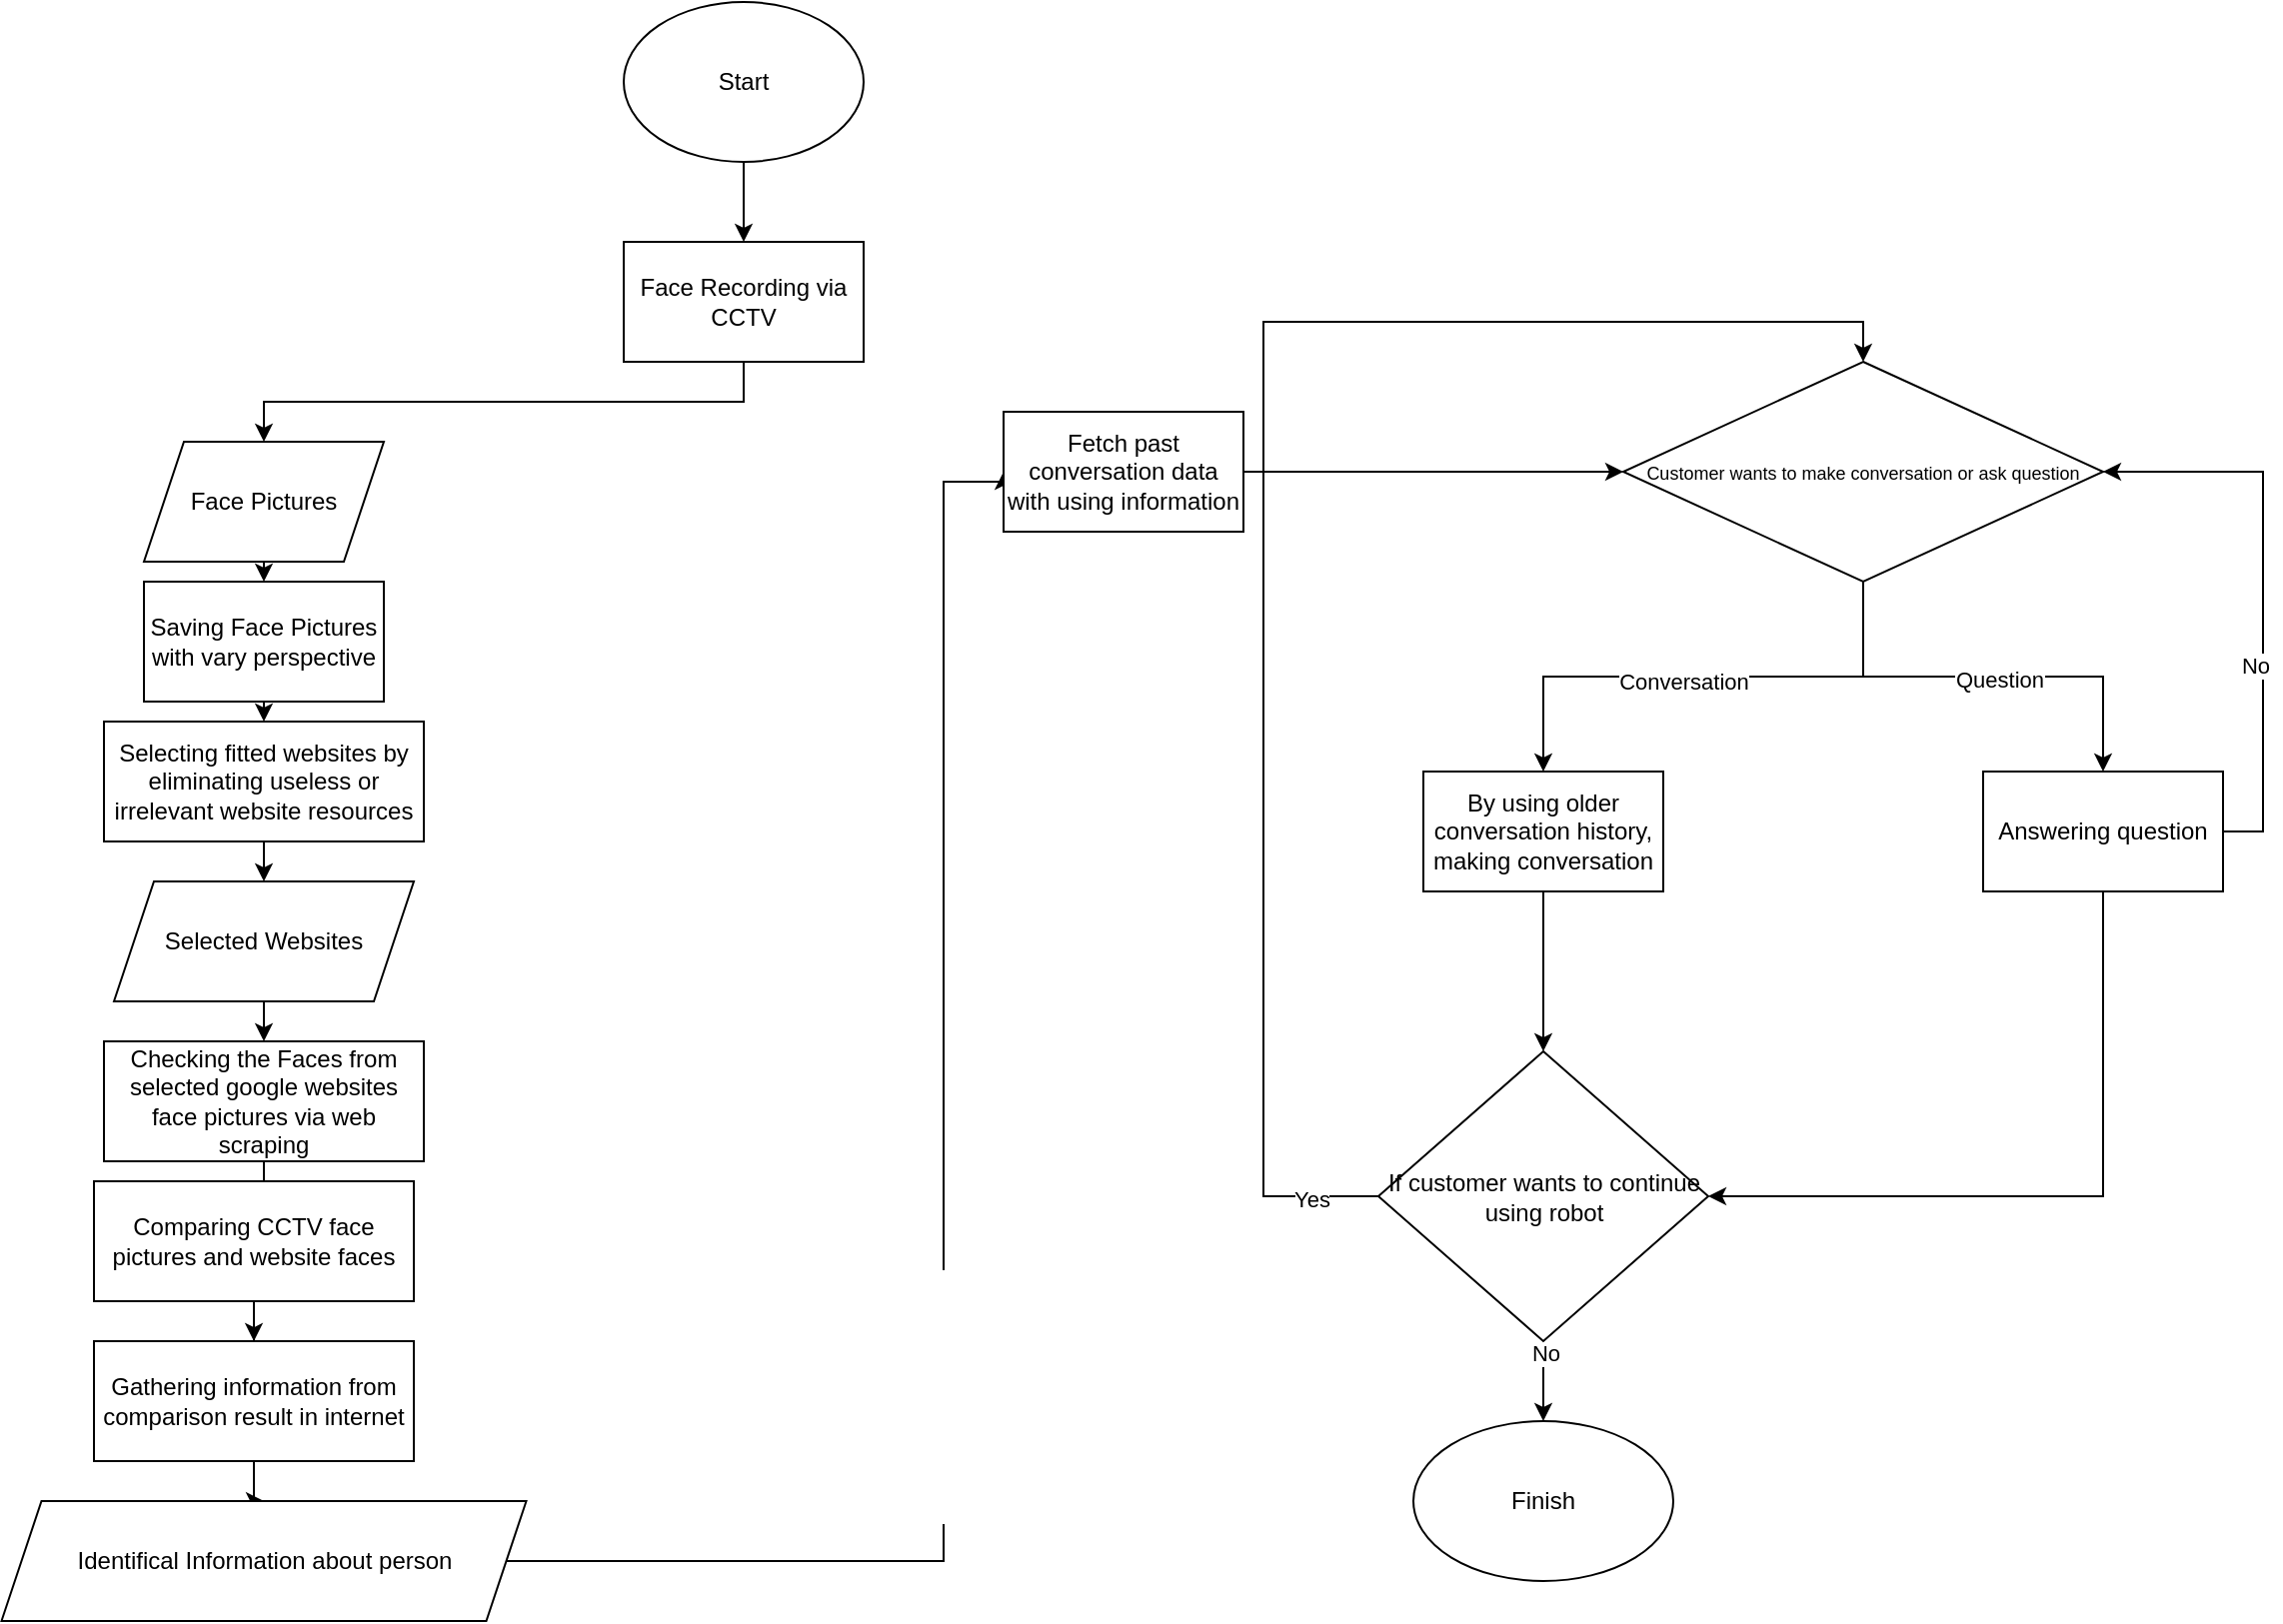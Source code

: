 <mxfile version="24.6.5" type="device">
  <diagram id="C5RBs43oDa-KdzZeNtuy" name="Page-1">
    <mxGraphModel dx="1434" dy="780" grid="1" gridSize="10" guides="1" tooltips="1" connect="1" arrows="1" fold="1" page="1" pageScale="1" pageWidth="1169" pageHeight="827" math="0" shadow="0">
      <root>
        <mxCell id="WIyWlLk6GJQsqaUBKTNV-0" />
        <mxCell id="WIyWlLk6GJQsqaUBKTNV-1" parent="WIyWlLk6GJQsqaUBKTNV-0" />
        <mxCell id="7lQQ3kjjFQROvkGNkguy-1" style="edgeStyle=orthogonalEdgeStyle;rounded=0;orthogonalLoop=1;jettySize=auto;html=1;exitX=0.5;exitY=1;exitDx=0;exitDy=0;entryX=0.5;entryY=0;entryDx=0;entryDy=0;" parent="WIyWlLk6GJQsqaUBKTNV-1" source="7lQQ3kjjFQROvkGNkguy-0" target="7lQQ3kjjFQROvkGNkguy-3" edge="1">
          <mxGeometry relative="1" as="geometry">
            <mxPoint x="400" y="290" as="targetPoint" />
          </mxGeometry>
        </mxCell>
        <mxCell id="7lQQ3kjjFQROvkGNkguy-0" value="Start" style="ellipse;whiteSpace=wrap;html=1;" parent="WIyWlLk6GJQsqaUBKTNV-1" vertex="1">
          <mxGeometry x="340" width="120" height="80" as="geometry" />
        </mxCell>
        <mxCell id="7lQQ3kjjFQROvkGNkguy-18" style="edgeStyle=orthogonalEdgeStyle;rounded=0;orthogonalLoop=1;jettySize=auto;html=1;exitX=0.5;exitY=1;exitDx=0;exitDy=0;entryX=0.5;entryY=0;entryDx=0;entryDy=0;" parent="WIyWlLk6GJQsqaUBKTNV-1" source="7lQQ3kjjFQROvkGNkguy-3" target="7lQQ3kjjFQROvkGNkguy-17" edge="1">
          <mxGeometry relative="1" as="geometry" />
        </mxCell>
        <mxCell id="7lQQ3kjjFQROvkGNkguy-3" value="Face Recording via CCTV" style="rounded=0;whiteSpace=wrap;html=1;" parent="WIyWlLk6GJQsqaUBKTNV-1" vertex="1">
          <mxGeometry x="340" y="120" width="120" height="60" as="geometry" />
        </mxCell>
        <mxCell id="7lQQ3kjjFQROvkGNkguy-7" value="" style="edgeStyle=orthogonalEdgeStyle;rounded=0;orthogonalLoop=1;jettySize=auto;html=1;entryX=0.5;entryY=0;entryDx=0;entryDy=0;exitX=0.5;exitY=1;exitDx=0;exitDy=0;" parent="WIyWlLk6GJQsqaUBKTNV-1" source="7lQQ3kjjFQROvkGNkguy-4" target="7lQQ3kjjFQROvkGNkguy-8" edge="1">
          <mxGeometry relative="1" as="geometry">
            <mxPoint x="400" y="650" as="targetPoint" />
          </mxGeometry>
        </mxCell>
        <mxCell id="7lQQ3kjjFQROvkGNkguy-4" value="Saving Face Pictures with vary perspective" style="whiteSpace=wrap;html=1;rounded=0;" parent="WIyWlLk6GJQsqaUBKTNV-1" vertex="1">
          <mxGeometry x="100" y="290" width="120" height="60" as="geometry" />
        </mxCell>
        <mxCell id="7lQQ3kjjFQROvkGNkguy-11" value="" style="edgeStyle=orthogonalEdgeStyle;rounded=0;orthogonalLoop=1;jettySize=auto;html=1;" parent="WIyWlLk6GJQsqaUBKTNV-1" source="7lQQ3kjjFQROvkGNkguy-6" target="7lQQ3kjjFQROvkGNkguy-10" edge="1">
          <mxGeometry relative="1" as="geometry" />
        </mxCell>
        <mxCell id="7lQQ3kjjFQROvkGNkguy-6" value="Checking the Faces from selected google websites face pictures via web scraping" style="whiteSpace=wrap;html=1;rounded=0;" parent="WIyWlLk6GJQsqaUBKTNV-1" vertex="1">
          <mxGeometry x="80" y="520" width="160" height="60" as="geometry" />
        </mxCell>
        <mxCell id="7lQQ3kjjFQROvkGNkguy-9" style="edgeStyle=orthogonalEdgeStyle;rounded=0;orthogonalLoop=1;jettySize=auto;html=1;exitX=0.5;exitY=1;exitDx=0;exitDy=0;entryX=0.5;entryY=0;entryDx=0;entryDy=0;" parent="WIyWlLk6GJQsqaUBKTNV-1" source="7lQQ3kjjFQROvkGNkguy-8" target="7lQQ3kjjFQROvkGNkguy-15" edge="1">
          <mxGeometry relative="1" as="geometry">
            <mxPoint x="400" y="585" as="targetPoint" />
          </mxGeometry>
        </mxCell>
        <mxCell id="7lQQ3kjjFQROvkGNkguy-8" value="Selecting fitted websites by eliminating useless or irrelevant website resources" style="rounded=0;whiteSpace=wrap;html=1;" parent="WIyWlLk6GJQsqaUBKTNV-1" vertex="1">
          <mxGeometry x="80" y="360" width="160" height="60" as="geometry" />
        </mxCell>
        <mxCell id="7lQQ3kjjFQROvkGNkguy-13" value="" style="edgeStyle=orthogonalEdgeStyle;rounded=0;orthogonalLoop=1;jettySize=auto;html=1;" parent="WIyWlLk6GJQsqaUBKTNV-1" source="7lQQ3kjjFQROvkGNkguy-10" target="7lQQ3kjjFQROvkGNkguy-12" edge="1">
          <mxGeometry relative="1" as="geometry" />
        </mxCell>
        <mxCell id="7lQQ3kjjFQROvkGNkguy-10" value="Comparing CCTV face pictures and website faces" style="whiteSpace=wrap;html=1;rounded=0;" parent="WIyWlLk6GJQsqaUBKTNV-1" vertex="1">
          <mxGeometry x="75" y="590" width="160" height="60" as="geometry" />
        </mxCell>
        <mxCell id="7lQQ3kjjFQROvkGNkguy-22" value="" style="edgeStyle=orthogonalEdgeStyle;rounded=0;orthogonalLoop=1;jettySize=auto;html=1;" parent="WIyWlLk6GJQsqaUBKTNV-1" source="7lQQ3kjjFQROvkGNkguy-12" target="7lQQ3kjjFQROvkGNkguy-21" edge="1">
          <mxGeometry relative="1" as="geometry" />
        </mxCell>
        <mxCell id="7lQQ3kjjFQROvkGNkguy-12" value="Gathering information from comparison result in internet" style="whiteSpace=wrap;html=1;rounded=0;" parent="WIyWlLk6GJQsqaUBKTNV-1" vertex="1">
          <mxGeometry x="75" y="670" width="160" height="60" as="geometry" />
        </mxCell>
        <mxCell id="7lQQ3kjjFQROvkGNkguy-20" style="edgeStyle=orthogonalEdgeStyle;rounded=0;orthogonalLoop=1;jettySize=auto;html=1;exitX=0.5;exitY=1;exitDx=0;exitDy=0;entryX=0.5;entryY=0;entryDx=0;entryDy=0;" parent="WIyWlLk6GJQsqaUBKTNV-1" source="7lQQ3kjjFQROvkGNkguy-15" target="7lQQ3kjjFQROvkGNkguy-6" edge="1">
          <mxGeometry relative="1" as="geometry" />
        </mxCell>
        <mxCell id="7lQQ3kjjFQROvkGNkguy-15" value="Selected Websites" style="shape=parallelogram;perimeter=parallelogramPerimeter;whiteSpace=wrap;html=1;fixedSize=1;" parent="WIyWlLk6GJQsqaUBKTNV-1" vertex="1">
          <mxGeometry x="85" y="440" width="150" height="60" as="geometry" />
        </mxCell>
        <mxCell id="7lQQ3kjjFQROvkGNkguy-19" style="edgeStyle=orthogonalEdgeStyle;rounded=0;orthogonalLoop=1;jettySize=auto;html=1;exitX=0.5;exitY=1;exitDx=0;exitDy=0;entryX=0.5;entryY=0;entryDx=0;entryDy=0;" parent="WIyWlLk6GJQsqaUBKTNV-1" source="7lQQ3kjjFQROvkGNkguy-17" target="7lQQ3kjjFQROvkGNkguy-4" edge="1">
          <mxGeometry relative="1" as="geometry" />
        </mxCell>
        <mxCell id="7lQQ3kjjFQROvkGNkguy-17" value="Face Pictures" style="shape=parallelogram;perimeter=parallelogramPerimeter;whiteSpace=wrap;html=1;fixedSize=1;" parent="WIyWlLk6GJQsqaUBKTNV-1" vertex="1">
          <mxGeometry x="100" y="220" width="120" height="60" as="geometry" />
        </mxCell>
        <mxCell id="7lQQ3kjjFQROvkGNkguy-23" style="edgeStyle=orthogonalEdgeStyle;rounded=0;orthogonalLoop=1;jettySize=auto;html=1;entryX=0;entryY=0.5;entryDx=0;entryDy=0;exitX=1;exitY=0.5;exitDx=0;exitDy=0;" parent="WIyWlLk6GJQsqaUBKTNV-1" source="7lQQ3kjjFQROvkGNkguy-21" target="7lQQ3kjjFQROvkGNkguy-26" edge="1">
          <mxGeometry relative="1" as="geometry">
            <mxPoint x="320" y="320" as="targetPoint" />
            <mxPoint x="330" y="790" as="sourcePoint" />
            <Array as="points">
              <mxPoint x="500" y="780" />
              <mxPoint x="500" y="240" />
              <mxPoint x="530" y="240" />
            </Array>
          </mxGeometry>
        </mxCell>
        <mxCell id="7lQQ3kjjFQROvkGNkguy-21" value="Identifical Information about person" style="shape=parallelogram;perimeter=parallelogramPerimeter;whiteSpace=wrap;html=1;fixedSize=1;rounded=0;" parent="WIyWlLk6GJQsqaUBKTNV-1" vertex="1">
          <mxGeometry x="28.75" y="750" width="262.5" height="60" as="geometry" />
        </mxCell>
        <mxCell id="7lQQ3kjjFQROvkGNkguy-30" value="" style="edgeStyle=orthogonalEdgeStyle;rounded=0;orthogonalLoop=1;jettySize=auto;html=1;" parent="WIyWlLk6GJQsqaUBKTNV-1" source="7lQQ3kjjFQROvkGNkguy-26" target="7lQQ3kjjFQROvkGNkguy-29" edge="1">
          <mxGeometry relative="1" as="geometry" />
        </mxCell>
        <mxCell id="7lQQ3kjjFQROvkGNkguy-26" value="Fetch past conversation data with using information" style="rounded=0;whiteSpace=wrap;html=1;" parent="WIyWlLk6GJQsqaUBKTNV-1" vertex="1">
          <mxGeometry x="530" y="205" width="120" height="60" as="geometry" />
        </mxCell>
        <mxCell id="7lQQ3kjjFQROvkGNkguy-32" value="" style="edgeStyle=orthogonalEdgeStyle;rounded=0;orthogonalLoop=1;jettySize=auto;html=1;" parent="WIyWlLk6GJQsqaUBKTNV-1" source="7lQQ3kjjFQROvkGNkguy-29" target="7lQQ3kjjFQROvkGNkguy-31" edge="1">
          <mxGeometry relative="1" as="geometry" />
        </mxCell>
        <mxCell id="7lQQ3kjjFQROvkGNkguy-33" value="Conversation" style="edgeLabel;html=1;align=center;verticalAlign=middle;resizable=0;points=[];" parent="7lQQ3kjjFQROvkGNkguy-32" vertex="1" connectable="0">
          <mxGeometry x="0.078" y="2" relative="1" as="geometry">
            <mxPoint as="offset" />
          </mxGeometry>
        </mxCell>
        <mxCell id="7lQQ3kjjFQROvkGNkguy-35" value="" style="edgeStyle=orthogonalEdgeStyle;rounded=0;orthogonalLoop=1;jettySize=auto;html=1;" parent="WIyWlLk6GJQsqaUBKTNV-1" source="7lQQ3kjjFQROvkGNkguy-29" target="7lQQ3kjjFQROvkGNkguy-34" edge="1">
          <mxGeometry relative="1" as="geometry" />
        </mxCell>
        <mxCell id="7lQQ3kjjFQROvkGNkguy-36" value="Question" style="edgeLabel;html=1;align=center;verticalAlign=middle;resizable=0;points=[];" parent="7lQQ3kjjFQROvkGNkguy-35" vertex="1" connectable="0">
          <mxGeometry x="0.065" relative="1" as="geometry">
            <mxPoint x="1" y="1" as="offset" />
          </mxGeometry>
        </mxCell>
        <mxCell id="7lQQ3kjjFQROvkGNkguy-29" value="&lt;font style=&quot;font-size: 9px;&quot;&gt;Customer wants to make conversation or ask question&lt;/font&gt;" style="rhombus;whiteSpace=wrap;html=1;rounded=0;" parent="WIyWlLk6GJQsqaUBKTNV-1" vertex="1">
          <mxGeometry x="840" y="180" width="240" height="110" as="geometry" />
        </mxCell>
        <mxCell id="K8UYW8c7FlW-9oweIGjo-1" value="" style="edgeStyle=orthogonalEdgeStyle;rounded=0;orthogonalLoop=1;jettySize=auto;html=1;" edge="1" parent="WIyWlLk6GJQsqaUBKTNV-1" source="7lQQ3kjjFQROvkGNkguy-31" target="K8UYW8c7FlW-9oweIGjo-0">
          <mxGeometry relative="1" as="geometry" />
        </mxCell>
        <mxCell id="7lQQ3kjjFQROvkGNkguy-31" value="By using older conversation history, making conversation" style="whiteSpace=wrap;html=1;rounded=0;" parent="WIyWlLk6GJQsqaUBKTNV-1" vertex="1">
          <mxGeometry x="740" y="385" width="120" height="60" as="geometry" />
        </mxCell>
        <mxCell id="K8UYW8c7FlW-9oweIGjo-4" style="edgeStyle=orthogonalEdgeStyle;rounded=0;orthogonalLoop=1;jettySize=auto;html=1;exitX=0.5;exitY=1;exitDx=0;exitDy=0;entryX=1;entryY=0.5;entryDx=0;entryDy=0;" edge="1" parent="WIyWlLk6GJQsqaUBKTNV-1" source="7lQQ3kjjFQROvkGNkguy-34" target="K8UYW8c7FlW-9oweIGjo-0">
          <mxGeometry relative="1" as="geometry" />
        </mxCell>
        <mxCell id="K8UYW8c7FlW-9oweIGjo-6" style="edgeStyle=orthogonalEdgeStyle;rounded=0;orthogonalLoop=1;jettySize=auto;html=1;exitX=1;exitY=0.5;exitDx=0;exitDy=0;entryX=1;entryY=0.5;entryDx=0;entryDy=0;" edge="1" parent="WIyWlLk6GJQsqaUBKTNV-1" source="7lQQ3kjjFQROvkGNkguy-34" target="7lQQ3kjjFQROvkGNkguy-29">
          <mxGeometry relative="1" as="geometry" />
        </mxCell>
        <mxCell id="K8UYW8c7FlW-9oweIGjo-7" value="No" style="edgeLabel;html=1;align=center;verticalAlign=middle;resizable=0;points=[];" vertex="1" connectable="0" parent="K8UYW8c7FlW-9oweIGjo-6">
          <mxGeometry x="-0.264" y="4" relative="1" as="geometry">
            <mxPoint as="offset" />
          </mxGeometry>
        </mxCell>
        <mxCell id="7lQQ3kjjFQROvkGNkguy-34" value="Answering question" style="whiteSpace=wrap;html=1;rounded=0;" parent="WIyWlLk6GJQsqaUBKTNV-1" vertex="1">
          <mxGeometry x="1020" y="385" width="120" height="60" as="geometry" />
        </mxCell>
        <mxCell id="7lQQ3kjjFQROvkGNkguy-39" value="Finish" style="ellipse;whiteSpace=wrap;html=1;" parent="WIyWlLk6GJQsqaUBKTNV-1" vertex="1">
          <mxGeometry x="735" y="710" width="130" height="80" as="geometry" />
        </mxCell>
        <mxCell id="K8UYW8c7FlW-9oweIGjo-2" style="edgeStyle=orthogonalEdgeStyle;rounded=0;orthogonalLoop=1;jettySize=auto;html=1;entryX=0.5;entryY=0;entryDx=0;entryDy=0;startArrow=none;startFill=0;exitX=0;exitY=0.5;exitDx=0;exitDy=0;" edge="1" parent="WIyWlLk6GJQsqaUBKTNV-1" source="K8UYW8c7FlW-9oweIGjo-0" target="7lQQ3kjjFQROvkGNkguy-29">
          <mxGeometry relative="1" as="geometry">
            <mxPoint x="710" y="598" as="sourcePoint" />
            <Array as="points">
              <mxPoint x="660" y="598" />
              <mxPoint x="660" y="160" />
              <mxPoint x="960" y="160" />
            </Array>
          </mxGeometry>
        </mxCell>
        <mxCell id="K8UYW8c7FlW-9oweIGjo-9" value="Yes" style="edgeLabel;html=1;align=center;verticalAlign=middle;resizable=0;points=[];" vertex="1" connectable="0" parent="K8UYW8c7FlW-9oweIGjo-2">
          <mxGeometry x="-0.915" y="1" relative="1" as="geometry">
            <mxPoint x="1" as="offset" />
          </mxGeometry>
        </mxCell>
        <mxCell id="K8UYW8c7FlW-9oweIGjo-8" style="edgeStyle=orthogonalEdgeStyle;rounded=0;orthogonalLoop=1;jettySize=auto;html=1;exitX=0.5;exitY=1;exitDx=0;exitDy=0;entryX=0.5;entryY=0;entryDx=0;entryDy=0;" edge="1" parent="WIyWlLk6GJQsqaUBKTNV-1" source="K8UYW8c7FlW-9oweIGjo-0" target="7lQQ3kjjFQROvkGNkguy-39">
          <mxGeometry relative="1" as="geometry" />
        </mxCell>
        <mxCell id="K8UYW8c7FlW-9oweIGjo-10" value="No" style="edgeLabel;html=1;align=center;verticalAlign=middle;resizable=0;points=[];" vertex="1" connectable="0" parent="K8UYW8c7FlW-9oweIGjo-8">
          <mxGeometry x="-0.7" y="1" relative="1" as="geometry">
            <mxPoint as="offset" />
          </mxGeometry>
        </mxCell>
        <mxCell id="K8UYW8c7FlW-9oweIGjo-0" value="If customer wants to continue using robot" style="rhombus;whiteSpace=wrap;html=1;rounded=0;" vertex="1" parent="WIyWlLk6GJQsqaUBKTNV-1">
          <mxGeometry x="717.5" y="525" width="165" height="145" as="geometry" />
        </mxCell>
      </root>
    </mxGraphModel>
  </diagram>
</mxfile>
